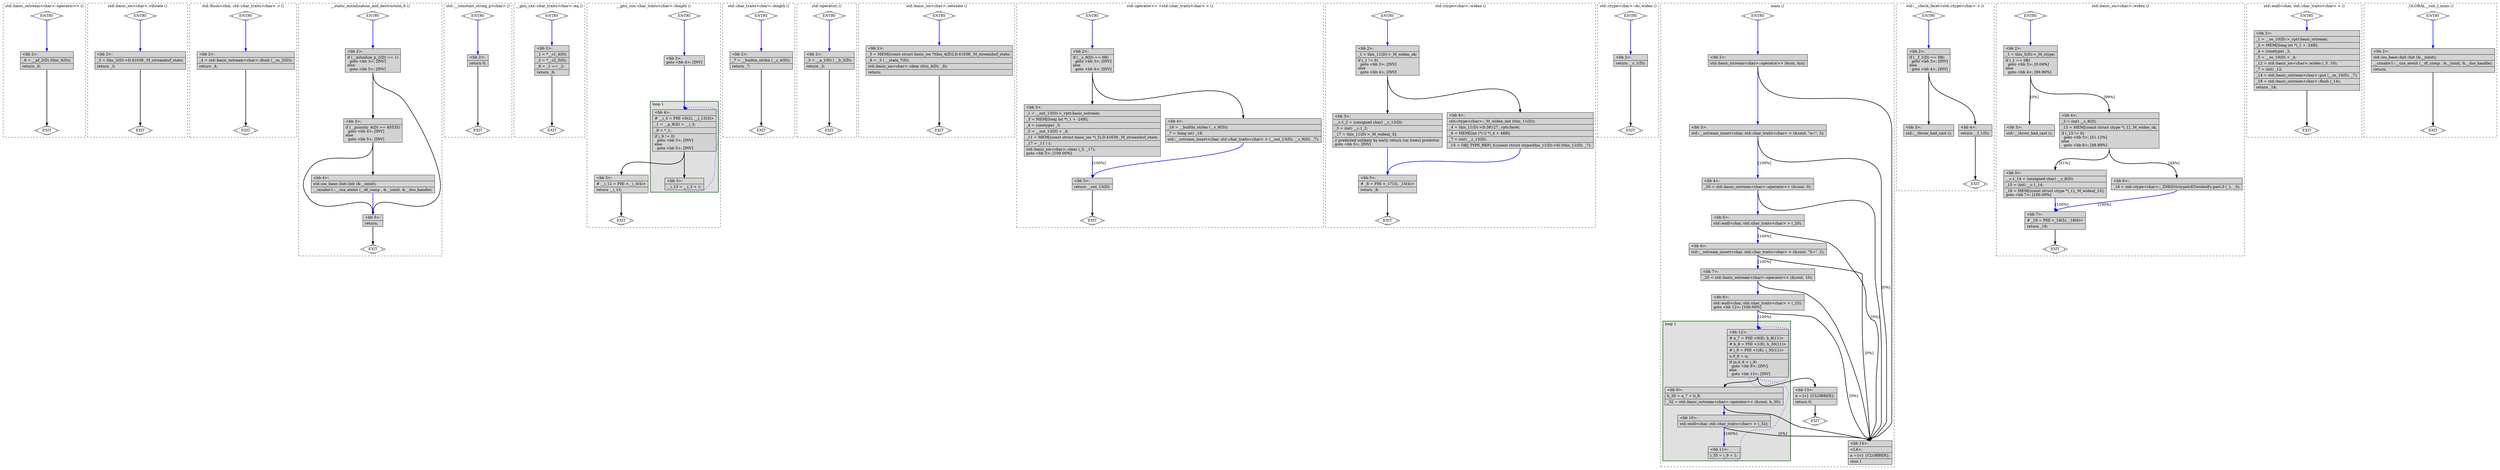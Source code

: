 digraph "a-fib.cpp.044t.tailr1" {
overlap=false;
subgraph "cluster_std::basic_ostream<char>::operator<<" {
	style="dashed";
	color="black";
	label="std::basic_ostream<char>::operator<< ()";
	fn_2061_basic_block_0 [shape=Mdiamond,style=filled,fillcolor=white,label="ENTRY"];

	fn_2061_basic_block_1 [shape=Mdiamond,style=filled,fillcolor=white,label="EXIT"];

	fn_2061_basic_block_2 [shape=record,style=filled,fillcolor=lightgrey,label="{\<bb\ 2\>:\l\
|_6\ =\ __pf_2(D)\ (this_4(D));\l\
|return\ _6;\l\
}"];

	fn_2061_basic_block_0:s -> fn_2061_basic_block_2:n [style="solid,bold",color=blue,weight=100,constraint=true];
	fn_2061_basic_block_2:s -> fn_2061_basic_block_1:n [style="solid,bold",color=black,weight=10,constraint=true];
	fn_2061_basic_block_0:s -> fn_2061_basic_block_1:n [style="invis",constraint=true];
}
subgraph "cluster_std::basic_ios<char>::rdstate" {
	style="dashed";
	color="black";
	label="std::basic_ios<char>::rdstate ()";
	fn_2184_basic_block_0 [shape=Mdiamond,style=filled,fillcolor=white,label="ENTRY"];

	fn_2184_basic_block_1 [shape=Mdiamond,style=filled,fillcolor=white,label="EXIT"];

	fn_2184_basic_block_2 [shape=record,style=filled,fillcolor=lightgrey,label="{\<bb\ 2\>:\l\
|_3\ =\ this_2(D)-\>D.41638._M_streambuf_state;\l\
|return\ _3;\l\
}"];

	fn_2184_basic_block_0:s -> fn_2184_basic_block_2:n [style="solid,bold",color=blue,weight=100,constraint=true];
	fn_2184_basic_block_2:s -> fn_2184_basic_block_1:n [style="solid,bold",color=black,weight=10,constraint=true];
	fn_2184_basic_block_0:s -> fn_2184_basic_block_1:n [style="invis",constraint=true];
}
subgraph "cluster_std::flush<char, std::char_traits<char> >" {
	style="dashed";
	color="black";
	label="std::flush<char, std::char_traits<char> > ()";
	fn_2141_basic_block_0 [shape=Mdiamond,style=filled,fillcolor=white,label="ENTRY"];

	fn_2141_basic_block_1 [shape=Mdiamond,style=filled,fillcolor=white,label="EXIT"];

	fn_2141_basic_block_2 [shape=record,style=filled,fillcolor=lightgrey,label="{\<bb\ 2\>:\l\
|_4\ =\ std::basic_ostream\<char\>::flush\ (__os_2(D));\l\
|return\ _4;\l\
}"];

	fn_2141_basic_block_0:s -> fn_2141_basic_block_2:n [style="solid,bold",color=blue,weight=100,constraint=true];
	fn_2141_basic_block_2:s -> fn_2141_basic_block_1:n [style="solid,bold",color=black,weight=10,constraint=true];
	fn_2141_basic_block_0:s -> fn_2141_basic_block_1:n [style="invis",constraint=true];
}
subgraph "cluster___static_initialization_and_destruction_0" {
	style="dashed";
	color="black";
	label="__static_initialization_and_destruction_0 ()";
	fn_2301_basic_block_0 [shape=Mdiamond,style=filled,fillcolor=white,label="ENTRY"];

	fn_2301_basic_block_1 [shape=Mdiamond,style=filled,fillcolor=white,label="EXIT"];

	fn_2301_basic_block_2 [shape=record,style=filled,fillcolor=lightgrey,label="{\<bb\ 2\>:\l\
|if\ (__initialize_p_2(D)\ ==\ 1)\l\
\ \ goto\ \<bb\ 3\>;\ [INV]\l\
else\l\
\ \ goto\ \<bb\ 5\>;\ [INV]\l\
}"];

	fn_2301_basic_block_3 [shape=record,style=filled,fillcolor=lightgrey,label="{\<bb\ 3\>:\l\
|if\ (__priority_4(D)\ ==\ 65535)\l\
\ \ goto\ \<bb\ 4\>;\ [INV]\l\
else\l\
\ \ goto\ \<bb\ 5\>;\ [INV]\l\
}"];

	fn_2301_basic_block_4 [shape=record,style=filled,fillcolor=lightgrey,label="{\<bb\ 4\>:\l\
|std::ios_base::Init::Init\ (&__ioinit);\l\
|__cxxabiv1::__cxa_atexit\ (__dt_comp\ ,\ &__ioinit,\ &__dso_handle);\l\
}"];

	fn_2301_basic_block_5 [shape=record,style=filled,fillcolor=lightgrey,label="{\<bb\ 5\>:\l\
|return;\l\
}"];

	fn_2301_basic_block_0:s -> fn_2301_basic_block_2:n [style="solid,bold",color=blue,weight=100,constraint=true];
	fn_2301_basic_block_2:s -> fn_2301_basic_block_3:n [style="solid,bold",color=black,weight=10,constraint=true];
	fn_2301_basic_block_2:s -> fn_2301_basic_block_5:n [style="solid,bold",color=black,weight=10,constraint=true];
	fn_2301_basic_block_3:s -> fn_2301_basic_block_4:n [style="solid,bold",color=black,weight=10,constraint=true];
	fn_2301_basic_block_3:s -> fn_2301_basic_block_5:n [style="solid,bold",color=black,weight=10,constraint=true];
	fn_2301_basic_block_4:s -> fn_2301_basic_block_5:n [style="solid,bold",color=blue,weight=100,constraint=true];
	fn_2301_basic_block_5:s -> fn_2301_basic_block_1:n [style="solid,bold",color=black,weight=10,constraint=true];
	fn_2301_basic_block_0:s -> fn_2301_basic_block_1:n [style="invis",constraint=true];
}
subgraph "cluster_std::__constant_string_p<char>" {
	style="dashed";
	color="black";
	label="std::__constant_string_p<char> ()";
	fn_477_basic_block_0 [shape=Mdiamond,style=filled,fillcolor=white,label="ENTRY"];

	fn_477_basic_block_1 [shape=Mdiamond,style=filled,fillcolor=white,label="EXIT"];

	fn_477_basic_block_2 [shape=record,style=filled,fillcolor=lightgrey,label="{\<bb\ 2\>:\l\
|return\ 0;\l\
}"];

	fn_477_basic_block_0:s -> fn_477_basic_block_2:n [style="solid,bold",color=blue,weight=100,constraint=true];
	fn_477_basic_block_2:s -> fn_477_basic_block_1:n [style="solid,bold",color=black,weight=10,constraint=true];
	fn_477_basic_block_0:s -> fn_477_basic_block_1:n [style="invis",constraint=true];
}
subgraph "cluster___gnu_cxx::char_traits<char>::eq" {
	style="dashed";
	color="black";
	label="__gnu_cxx::char_traits<char>::eq ()";
	fn_479_basic_block_0 [shape=Mdiamond,style=filled,fillcolor=white,label="ENTRY"];

	fn_479_basic_block_1 [shape=Mdiamond,style=filled,fillcolor=white,label="EXIT"];

	fn_479_basic_block_2 [shape=record,style=filled,fillcolor=lightgrey,label="{\<bb\ 2\>:\l\
|_1\ =\ *__c1_4(D);\l\
|_2\ =\ *__c2_5(D);\l\
|_6\ =\ _1\ ==\ _2;\l\
|return\ _6;\l\
}"];

	fn_479_basic_block_0:s -> fn_479_basic_block_2:n [style="solid,bold",color=blue,weight=100,constraint=true];
	fn_479_basic_block_2:s -> fn_479_basic_block_1:n [style="solid,bold",color=black,weight=10,constraint=true];
	fn_479_basic_block_0:s -> fn_479_basic_block_1:n [style="invis",constraint=true];
}
subgraph "cluster___gnu_cxx::char_traits<char>::length" {
	style="dashed";
	color="black";
	label="__gnu_cxx::char_traits<char>::length ()";
	subgraph cluster_478_1 {
	style="filled";
	color="darkgreen";
	fillcolor="grey88";
	label="loop 1";
	labeljust=l;
	penwidth=2;
	fn_478_basic_block_4 [shape=record,style=filled,fillcolor=lightgrey,label="{\<bb\ 4\>:\l\
|#\ __i_3\ =\ PHI\ \<0(2),\ __i_13(3)\>\l\
|_1\ =\ __p_8(D)\ +\ __i_3;\l\
|_9\ =\ *_1;\l\
|if\ (_9\ !=\ 0)\l\
\ \ goto\ \<bb\ 3\>;\ [INV]\l\
else\l\
\ \ goto\ \<bb\ 5\>;\ [INV]\l\
}"];

	fn_478_basic_block_3 [shape=record,style=filled,fillcolor=lightgrey,label="{\<bb\ 3\>:\l\
|__i_13\ =\ __i_3\ +\ 1;\l\
}"];

	}
	fn_478_basic_block_0 [shape=Mdiamond,style=filled,fillcolor=white,label="ENTRY"];

	fn_478_basic_block_1 [shape=Mdiamond,style=filled,fillcolor=white,label="EXIT"];

	fn_478_basic_block_2 [shape=record,style=filled,fillcolor=lightgrey,label="{\<bb\ 2\>:\l\
goto\ \<bb\ 4\>;\ [INV]\l\
}"];

	fn_478_basic_block_5 [shape=record,style=filled,fillcolor=lightgrey,label="{\<bb\ 5\>:\l\
|#\ __i_12\ =\ PHI\ \<__i_3(4)\>\l\
|return\ __i_12;\l\
}"];

	fn_478_basic_block_0:s -> fn_478_basic_block_2:n [style="solid,bold",color=blue,weight=100,constraint=true];
	fn_478_basic_block_2:s -> fn_478_basic_block_4:n [style="solid,bold",color=blue,weight=100,constraint=true];
	fn_478_basic_block_3:s -> fn_478_basic_block_4:n [style="dotted,bold",color=blue,weight=10,constraint=false];
	fn_478_basic_block_4:s -> fn_478_basic_block_3:n [style="solid,bold",color=black,weight=10,constraint=true];
	fn_478_basic_block_4:s -> fn_478_basic_block_5:n [style="solid,bold",color=black,weight=10,constraint=true];
	fn_478_basic_block_5:s -> fn_478_basic_block_1:n [style="solid,bold",color=black,weight=10,constraint=true];
	fn_478_basic_block_0:s -> fn_478_basic_block_1:n [style="invis",constraint=true];
}
subgraph "cluster_std::char_traits<char>::length" {
	style="dashed";
	color="black";
	label="std::char_traits<char>::length ()";
	fn_476_basic_block_0 [shape=Mdiamond,style=filled,fillcolor=white,label="ENTRY"];

	fn_476_basic_block_1 [shape=Mdiamond,style=filled,fillcolor=white,label="EXIT"];

	fn_476_basic_block_2 [shape=record,style=filled,fillcolor=lightgrey,label="{\<bb\ 2\>:\l\
|_7\ =\ __builtin_strlen\ (__s_4(D));\l\
|return\ _7;\l\
}"];

	fn_476_basic_block_0:s -> fn_476_basic_block_2:n [style="solid,bold",color=blue,weight=100,constraint=true];
	fn_476_basic_block_2:s -> fn_476_basic_block_1:n [style="solid,bold",color=black,weight=10,constraint=true];
	fn_476_basic_block_0:s -> fn_476_basic_block_1:n [style="invis",constraint=true];
}
subgraph "cluster_std::operator|" {
	style="dashed";
	color="black";
	label="std::operator| ()";
	fn_1414_basic_block_0 [shape=Mdiamond,style=filled,fillcolor=white,label="ENTRY"];

	fn_1414_basic_block_1 [shape=Mdiamond,style=filled,fillcolor=white,label="EXIT"];

	fn_1414_basic_block_2 [shape=record,style=filled,fillcolor=lightgrey,label="{\<bb\ 2\>:\l\
|_3\ =\ __a_1(D)\ \|\ __b_2(D);\l\
|return\ _3;\l\
}"];

	fn_1414_basic_block_0:s -> fn_1414_basic_block_2:n [style="solid,bold",color=blue,weight=100,constraint=true];
	fn_1414_basic_block_2:s -> fn_1414_basic_block_1:n [style="solid,bold",color=black,weight=10,constraint=true];
	fn_1414_basic_block_0:s -> fn_1414_basic_block_1:n [style="invis",constraint=true];
}
subgraph "cluster_std::basic_ios<char>::setstate" {
	style="dashed";
	color="black";
	label="std::basic_ios<char>::setstate ()";
	fn_2139_basic_block_0 [shape=Mdiamond,style=filled,fillcolor=white,label="ENTRY"];

	fn_2139_basic_block_1 [shape=Mdiamond,style=filled,fillcolor=white,label="EXIT"];

	fn_2139_basic_block_2 [shape=record,style=filled,fillcolor=lightgrey,label="{\<bb\ 2\>:\l\
|_5\ =\ MEM[(const\ struct\ basic_ios\ *)this_4(D)].D.41638._M_streambuf_state;\l\
|_8\ =\ _5\ \|\ __state_7(D);\l\
|std::basic_ios\<char\>::clear\ (this_4(D),\ _8);\l\
|return;\l\
}"];

	fn_2139_basic_block_0:s -> fn_2139_basic_block_2:n [style="solid,bold",color=blue,weight=100,constraint=true];
	fn_2139_basic_block_2:s -> fn_2139_basic_block_1:n [style="solid,bold",color=black,weight=10,constraint=true];
	fn_2139_basic_block_0:s -> fn_2139_basic_block_1:n [style="invis",constraint=true];
}
subgraph "cluster_std::operator<< <std::char_traits<char> >" {
	style="dashed";
	color="black";
	label="std::operator<< <std::char_traits<char> > ()";
	fn_2059_basic_block_0 [shape=Mdiamond,style=filled,fillcolor=white,label="ENTRY"];

	fn_2059_basic_block_1 [shape=Mdiamond,style=filled,fillcolor=white,label="EXIT"];

	fn_2059_basic_block_2 [shape=record,style=filled,fillcolor=lightgrey,label="{\<bb\ 2\>:\l\
|if\ (__s_9(D)\ ==\ 0B)\l\
\ \ goto\ \<bb\ 3\>;\ [INV]\l\
else\l\
\ \ goto\ \<bb\ 4\>;\ [INV]\l\
}"];

	fn_2059_basic_block_3 [shape=record,style=filled,fillcolor=lightgrey,label="{\<bb\ 3\>:\l\
|_1\ =\ __out_13(D)-\>_vptr.basic_ostream;\l\
|_3\ =\ MEM[(long\ int\ *)_1\ +\ -24B];\l\
|_4\ =\ (sizetype)\ _3;\l\
|_5\ =\ __out_13(D)\ +\ _4;\l\
|_11\ =\ MEM[(const\ struct\ basic_ios\ *)_5].D.41638._M_streambuf_state;\l\
|_17\ =\ _11\ \|\ 1;\l\
|std::basic_ios\<char\>::clear\ (_5,\ _17);\l\
goto\ \<bb\ 5\>;\ [100.00%]\l\
}"];

	fn_2059_basic_block_4 [shape=record,style=filled,fillcolor=lightgrey,label="{\<bb\ 4\>:\l\
|_18\ =\ __builtin_strlen\ (__s_9(D));\l\
|_7\ =\ (long\ int)\ _18;\l\
|std::__ostream_insert\<char,\ std::char_traits\<char\>\ \>\ (__out_13(D),\ __s_9(D),\ _7);\l\
}"];

	fn_2059_basic_block_5 [shape=record,style=filled,fillcolor=lightgrey,label="{\<bb\ 5\>:\l\
|return\ __out_13(D);\l\
}"];

	fn_2059_basic_block_0:s -> fn_2059_basic_block_2:n [style="solid,bold",color=blue,weight=100,constraint=true];
	fn_2059_basic_block_2:s -> fn_2059_basic_block_3:n [style="solid,bold",color=black,weight=10,constraint=true];
	fn_2059_basic_block_2:s -> fn_2059_basic_block_4:n [style="solid,bold",color=black,weight=10,constraint=true];
	fn_2059_basic_block_3:s -> fn_2059_basic_block_5:n [style="solid,bold",color=blue,weight=100,constraint=true,label="[100%]"];
	fn_2059_basic_block_4:s -> fn_2059_basic_block_5:n [style="solid,bold",color=blue,weight=100,constraint=true];
	fn_2059_basic_block_5:s -> fn_2059_basic_block_1:n [style="solid,bold",color=black,weight=10,constraint=true];
	fn_2059_basic_block_0:s -> fn_2059_basic_block_1:n [style="invis",constraint=true];
}
subgraph "cluster_std::ctype<char>::widen" {
	style="dashed";
	color="black";
	label="std::ctype<char>::widen ()";
	fn_1560_basic_block_0 [shape=Mdiamond,style=filled,fillcolor=white,label="ENTRY"];

	fn_1560_basic_block_1 [shape=Mdiamond,style=filled,fillcolor=white,label="EXIT"];

	fn_1560_basic_block_2 [shape=record,style=filled,fillcolor=lightgrey,label="{\<bb\ 2\>:\l\
|_1\ =\ this_11(D)-\>_M_widen_ok;\l\
|if\ (_1\ !=\ 0)\l\
\ \ goto\ \<bb\ 3\>;\ [INV]\l\
else\l\
\ \ goto\ \<bb\ 4\>;\ [INV]\l\
}"];

	fn_1560_basic_block_3 [shape=record,style=filled,fillcolor=lightgrey,label="{\<bb\ 3\>:\l\
|__c.1_2\ =\ (unsigned\ char)\ __c_13(D);\l\
|_3\ =\ (int)\ __c.1_2;\l\
|_17\ =\ this_11(D)-\>_M_widen[_3];\l\
|//\ predicted\ unlikely\ by\ early\ return\ (on\ trees)\ predictor.\l\
goto\ \<bb\ 5\>;\ [INV]\l\
}"];

	fn_1560_basic_block_4 [shape=record,style=filled,fillcolor=lightgrey,label="{\<bb\ 4\>:\l\
|std::ctype\<char\>::_M_widen_init\ (this_11(D));\l\
|_4\ =\ this_11(D)-\>D.38127._vptr.facet;\l\
|_6\ =\ MEM[(int\ (*)\ ()\ *)_4\ +\ 48B];\l\
|_7\ =\ (int)\ __c_13(D);\l\
|_15\ =\ OBJ_TYPE_REF(_6;(const\ struct\ ctype)this_11(D)-\>6)\ (this_11(D),\ _7);\l\
}"];

	fn_1560_basic_block_5 [shape=record,style=filled,fillcolor=lightgrey,label="{\<bb\ 5\>:\l\
|#\ _8\ =\ PHI\ \<_17(3),\ _15(4)\>\l\
|return\ _8;\l\
}"];

	fn_1560_basic_block_0:s -> fn_1560_basic_block_2:n [style="solid,bold",color=blue,weight=100,constraint=true];
	fn_1560_basic_block_2:s -> fn_1560_basic_block_3:n [style="solid,bold",color=black,weight=10,constraint=true];
	fn_1560_basic_block_2:s -> fn_1560_basic_block_4:n [style="solid,bold",color=black,weight=10,constraint=true];
	fn_1560_basic_block_3:s -> fn_1560_basic_block_5:n [style="solid,bold",color=blue,weight=100,constraint=true];
	fn_1560_basic_block_4:s -> fn_1560_basic_block_5:n [style="solid,bold",color=blue,weight=100,constraint=true];
	fn_1560_basic_block_5:s -> fn_1560_basic_block_1:n [style="solid,bold",color=black,weight=10,constraint=true];
	fn_1560_basic_block_0:s -> fn_1560_basic_block_1:n [style="invis",constraint=true];
}
subgraph "cluster_std::ctype<char>::do_widen" {
	style="dashed";
	color="black";
	label="std::ctype<char>::do_widen ()";
	fn_1565_basic_block_0 [shape=Mdiamond,style=filled,fillcolor=white,label="ENTRY"];

	fn_1565_basic_block_1 [shape=Mdiamond,style=filled,fillcolor=white,label="EXIT"];

	fn_1565_basic_block_2 [shape=record,style=filled,fillcolor=lightgrey,label="{\<bb\ 2\>:\l\
|return\ __c_1(D);\l\
}"];

	fn_1565_basic_block_0:s -> fn_1565_basic_block_2:n [style="solid,bold",color=blue,weight=100,constraint=true];
	fn_1565_basic_block_2:s -> fn_1565_basic_block_1:n [style="solid,bold",color=black,weight=10,constraint=true];
	fn_1565_basic_block_0:s -> fn_1565_basic_block_1:n [style="invis",constraint=true];
}
subgraph "cluster_main" {
	style="dashed";
	color="black";
	label="main ()";
	subgraph cluster_1812_1 {
	style="filled";
	color="darkgreen";
	fillcolor="grey88";
	label="loop 1";
	labeljust=l;
	penwidth=2;
	fn_1812_basic_block_12 [shape=record,style=filled,fillcolor=lightgrey,label="{\<bb\ 12\>:\l\
|#\ a_7\ =\ PHI\ \<0(8),\ b_8(11)\>\l\
|#\ b_8\ =\ PHI\ \<1(8),\ b_30(11)\>\l\
|#\ i_9\ =\ PHI\ \<1(8),\ i_35(11)\>\l\
|n.0_6\ =\ n;\l\
|if\ (n.0_6\ \>\ i_9)\l\
\ \ goto\ \<bb\ 9\>;\ [INV]\l\
else\l\
\ \ goto\ \<bb\ 13\>;\ [INV]\l\
}"];

	fn_1812_basic_block_9 [shape=record,style=filled,fillcolor=lightgrey,label="{\<bb\ 9\>:\l\
|b_30\ =\ a_7\ +\ b_8;\l\
|_32\ =\ std::basic_ostream\<char\>::operator\<\<\ (&cout,\ b_30);\l\
}"];

	fn_1812_basic_block_10 [shape=record,style=filled,fillcolor=lightgrey,label="{\<bb\ 10\>:\l\
|std::endl\<char,\ std::char_traits\<char\>\ \>\ (_32);\l\
}"];

	fn_1812_basic_block_11 [shape=record,style=filled,fillcolor=lightgrey,label="{\<bb\ 11\>:\l\
|i_35\ =\ i_9\ +\ 1;\l\
}"];

	}
	fn_1812_basic_block_0 [shape=Mdiamond,style=filled,fillcolor=white,label="ENTRY"];

	fn_1812_basic_block_1 [shape=Mdiamond,style=filled,fillcolor=white,label="EXIT"];

	fn_1812_basic_block_2 [shape=record,style=filled,fillcolor=lightgrey,label="{\<bb\ 2\>:\l\
|std::basic_istream\<char\>::operator\>\>\ (&cin,\ &n);\l\
}"];

	fn_1812_basic_block_3 [shape=record,style=filled,fillcolor=lightgrey,label="{\<bb\ 3\>:\l\
|std::__ostream_insert\<char,\ std::char_traits\<char\>\ \>\ (&cout,\ \"a=\",\ 2);\l\
}"];

	fn_1812_basic_block_4 [shape=record,style=filled,fillcolor=lightgrey,label="{\<bb\ 4\>:\l\
|_20\ =\ std::basic_ostream\<char\>::operator\<\<\ (&cout,\ 0);\l\
}"];

	fn_1812_basic_block_5 [shape=record,style=filled,fillcolor=lightgrey,label="{\<bb\ 5\>:\l\
|std::endl\<char,\ std::char_traits\<char\>\ \>\ (_20);\l\
}"];

	fn_1812_basic_block_6 [shape=record,style=filled,fillcolor=lightgrey,label="{\<bb\ 6\>:\l\
|std::__ostream_insert\<char,\ std::char_traits\<char\>\ \>\ (&cout,\ \"X=\",\ 2);\l\
}"];

	fn_1812_basic_block_7 [shape=record,style=filled,fillcolor=lightgrey,label="{\<bb\ 7\>:\l\
|_25\ =\ std::basic_ostream\<char\>::operator\<\<\ (&cout,\ 10);\l\
}"];

	fn_1812_basic_block_8 [shape=record,style=filled,fillcolor=lightgrey,label="{\<bb\ 8\>:\l\
|std::endl\<char,\ std::char_traits\<char\>\ \>\ (_25);\l\
goto\ \<bb\ 12\>;\ [100.00%]\l\
}"];

	fn_1812_basic_block_13 [shape=record,style=filled,fillcolor=lightgrey,label="{\<bb\ 13\>:\l\
|n\ =\{v\}\ \{CLOBBER\};\l\
|return\ 0;\l\
}"];

	fn_1812_basic_block_14 [shape=record,style=filled,fillcolor=lightgrey,label="{\<bb\ 14\>:\l\
|\<L4\>:\l\
|n\ =\{v\}\ \{CLOBBER\};\l\
|resx\ 1\l\
}"];

	fn_1812_basic_block_0:s -> fn_1812_basic_block_2:n [style="solid,bold",color=blue,weight=100,constraint=true];
	fn_1812_basic_block_2:s -> fn_1812_basic_block_14:n [style="solid,bold",color=black,weight=10,constraint=true];
	fn_1812_basic_block_2:s -> fn_1812_basic_block_3:n [style="solid,bold",color=blue,weight=100,constraint=true];
	fn_1812_basic_block_3:s -> fn_1812_basic_block_4:n [style="solid,bold",color=blue,weight=100,constraint=true,label="[100%]"];
	fn_1812_basic_block_3:s -> fn_1812_basic_block_14:n [style="solid,bold",color=black,weight=10,constraint=true,label="[0%]"];
	fn_1812_basic_block_4:s -> fn_1812_basic_block_14:n [style="solid,bold",color=black,weight=10,constraint=true];
	fn_1812_basic_block_4:s -> fn_1812_basic_block_5:n [style="solid,bold",color=blue,weight=100,constraint=true];
	fn_1812_basic_block_5:s -> fn_1812_basic_block_6:n [style="solid,bold",color=blue,weight=100,constraint=true,label="[100%]"];
	fn_1812_basic_block_5:s -> fn_1812_basic_block_14:n [style="solid,bold",color=black,weight=10,constraint=true,label="[0%]"];
	fn_1812_basic_block_6:s -> fn_1812_basic_block_7:n [style="solid,bold",color=blue,weight=100,constraint=true,label="[100%]"];
	fn_1812_basic_block_6:s -> fn_1812_basic_block_14:n [style="solid,bold",color=black,weight=10,constraint=true,label="[0%]"];
	fn_1812_basic_block_7:s -> fn_1812_basic_block_14:n [style="solid,bold",color=black,weight=10,constraint=true];
	fn_1812_basic_block_7:s -> fn_1812_basic_block_8:n [style="solid,bold",color=blue,weight=100,constraint=true];
	fn_1812_basic_block_8:s -> fn_1812_basic_block_12:n [style="solid,bold",color=blue,weight=100,constraint=true,label="[100%]"];
	fn_1812_basic_block_8:s -> fn_1812_basic_block_14:n [style="solid,bold",color=black,weight=10,constraint=true,label="[0%]"];
	fn_1812_basic_block_9:s -> fn_1812_basic_block_14:n [style="solid,bold",color=black,weight=10,constraint=true];
	fn_1812_basic_block_9:s -> fn_1812_basic_block_10:n [style="solid,bold",color=blue,weight=100,constraint=true];
	fn_1812_basic_block_10:s -> fn_1812_basic_block_11:n [style="solid,bold",color=blue,weight=100,constraint=true,label="[100%]"];
	fn_1812_basic_block_10:s -> fn_1812_basic_block_14:n [style="solid,bold",color=black,weight=10,constraint=true,label="[0%]"];
	fn_1812_basic_block_11:s -> fn_1812_basic_block_12:n [style="dotted,bold",color=blue,weight=10,constraint=false];
	fn_1812_basic_block_12:s -> fn_1812_basic_block_9:n [style="solid,bold",color=black,weight=10,constraint=true];
	fn_1812_basic_block_12:s -> fn_1812_basic_block_13:n [style="solid,bold",color=black,weight=10,constraint=true];
	fn_1812_basic_block_13:s -> fn_1812_basic_block_1:n [style="solid,bold",color=black,weight=10,constraint=true];
	fn_1812_basic_block_0:s -> fn_1812_basic_block_1:n [style="invis",constraint=true];
}
subgraph "cluster_std::__check_facet<std::ctype<char> >" {
	style="dashed";
	color="black";
	label="std::__check_facet<std::ctype<char> > ()";
	fn_2185_basic_block_0 [shape=Mdiamond,style=filled,fillcolor=white,label="ENTRY"];

	fn_2185_basic_block_1 [shape=Mdiamond,style=filled,fillcolor=white,label="EXIT"];

	fn_2185_basic_block_2 [shape=record,style=filled,fillcolor=lightgrey,label="{\<bb\ 2\>:\l\
|if\ (__f_1(D)\ ==\ 0B)\l\
\ \ goto\ \<bb\ 3\>;\ [INV]\l\
else\l\
\ \ goto\ \<bb\ 4\>;\ [INV]\l\
}"];

	fn_2185_basic_block_3 [shape=record,style=filled,fillcolor=lightgrey,label="{\<bb\ 3\>:\l\
|std::__throw_bad_cast\ ();\l\
}"];

	fn_2185_basic_block_4 [shape=record,style=filled,fillcolor=lightgrey,label="{\<bb\ 4\>:\l\
|return\ __f_1(D);\l\
}"];

	fn_2185_basic_block_0:s -> fn_2185_basic_block_2:n [style="solid,bold",color=blue,weight=100,constraint=true];
	fn_2185_basic_block_2:s -> fn_2185_basic_block_3:n [style="solid,bold",color=black,weight=10,constraint=true];
	fn_2185_basic_block_2:s -> fn_2185_basic_block_4:n [style="solid,bold",color=black,weight=10,constraint=true];
	fn_2185_basic_block_4:s -> fn_2185_basic_block_1:n [style="solid,bold",color=black,weight=10,constraint=true];
	fn_2185_basic_block_0:s -> fn_2185_basic_block_1:n [style="invis",constraint=true];
}
subgraph "cluster_std::basic_ios<char>::widen" {
	style="dashed";
	color="black";
	label="std::basic_ios<char>::widen ()";
	fn_2140_basic_block_0 [shape=Mdiamond,style=filled,fillcolor=white,label="ENTRY"];

	fn_2140_basic_block_1 [shape=Mdiamond,style=filled,fillcolor=white,label="EXIT"];

	fn_2140_basic_block_2 [shape=record,style=filled,fillcolor=lightgrey,label="{\<bb\ 2\>:\l\
|_1\ =\ this_5(D)-\>_M_ctype;\l\
|if\ (_1\ ==\ 0B)\l\
\ \ goto\ \<bb\ 3\>;\ [0.04%]\l\
else\l\
\ \ goto\ \<bb\ 4\>;\ [99.96%]\l\
}"];

	fn_2140_basic_block_3 [shape=record,style=filled,fillcolor=lightgrey,label="{\<bb\ 3\>:\l\
|std::__throw_bad_cast\ ();\l\
}"];

	fn_2140_basic_block_4 [shape=record,style=filled,fillcolor=lightgrey,label="{\<bb\ 4\>:\l\
|_3\ =\ (int)\ __c_8(D);\l\
|_13\ =\ MEM[(const\ struct\ ctype\ *)_1]._M_widen_ok;\l\
|if\ (_13\ !=\ 0)\l\
\ \ goto\ \<bb\ 5\>;\ [51.12%]\l\
else\l\
\ \ goto\ \<bb\ 6\>;\ [48.88%]\l\
}"];

	fn_2140_basic_block_5 [shape=record,style=filled,fillcolor=lightgrey,label="{\<bb\ 5\>:\l\
|__c.1_14\ =\ (unsigned\ char)\ __c_8(D);\l\
|_15\ =\ (int)\ __c.1_14;\l\
|_16\ =\ MEM[(const\ struct\ ctype\ *)_1]._M_widen[_15];\l\
goto\ \<bb\ 7\>;\ [100.00%]\l\
}"];

	fn_2140_basic_block_6 [shape=record,style=filled,fillcolor=lightgrey,label="{\<bb\ 6\>:\l\
|_18\ =\ std::ctype\<char\>::_ZNKSt5ctypeIcE5widenEc.part.0\ (_1,\ _3);\l\
}"];

	fn_2140_basic_block_7 [shape=record,style=filled,fillcolor=lightgrey,label="{\<bb\ 7\>:\l\
|#\ _19\ =\ PHI\ \<_16(5),\ _18(6)\>\l\
|return\ _19;\l\
}"];

	fn_2140_basic_block_0:s -> fn_2140_basic_block_2:n [style="solid,bold",color=blue,weight=100,constraint=true];
	fn_2140_basic_block_2:s -> fn_2140_basic_block_3:n [style="solid,bold",color=black,weight=10,constraint=true,label="[0%]"];
	fn_2140_basic_block_2:s -> fn_2140_basic_block_4:n [style="solid,bold",color=black,weight=10,constraint=true,label="[99%]"];
	fn_2140_basic_block_4:s -> fn_2140_basic_block_5:n [style="solid,bold",color=black,weight=10,constraint=true,label="[51%]"];
	fn_2140_basic_block_4:s -> fn_2140_basic_block_6:n [style="solid,bold",color=black,weight=10,constraint=true,label="[48%]"];
	fn_2140_basic_block_5:s -> fn_2140_basic_block_7:n [style="solid,bold",color=blue,weight=100,constraint=true,label="[100%]"];
	fn_2140_basic_block_6:s -> fn_2140_basic_block_7:n [style="solid,bold",color=blue,weight=100,constraint=true,label="[100%]"];
	fn_2140_basic_block_7:s -> fn_2140_basic_block_1:n [style="solid,bold",color=black,weight=10,constraint=true];
	fn_2140_basic_block_0:s -> fn_2140_basic_block_1:n [style="invis",constraint=true];
}
subgraph "cluster_std::endl<char, std::char_traits<char> >" {
	style="dashed";
	color="black";
	label="std::endl<char, std::char_traits<char> > ()";
	fn_2060_basic_block_0 [shape=Mdiamond,style=filled,fillcolor=white,label="ENTRY"];

	fn_2060_basic_block_1 [shape=Mdiamond,style=filled,fillcolor=white,label="EXIT"];

	fn_2060_basic_block_2 [shape=record,style=filled,fillcolor=lightgrey,label="{\<bb\ 2\>:\l\
|_1\ =\ __os_10(D)-\>_vptr.basic_ostream;\l\
|_3\ =\ MEM[(long\ int\ *)_1\ +\ -24B];\l\
|_4\ =\ (sizetype)\ _3;\l\
|_5\ =\ __os_10(D)\ +\ _4;\l\
|_12\ =\ std::basic_ios\<char\>::widen\ (_5,\ 10);\l\
|_7\ =\ (int)\ _12;\l\
|_14\ =\ std::basic_ostream\<char\>::put\ (__os_10(D),\ _7);\l\
|_18\ =\ std::basic_ostream\<char\>::flush\ (_14);\l\
|return\ _18;\l\
}"];

	fn_2060_basic_block_0:s -> fn_2060_basic_block_2:n [style="solid,bold",color=blue,weight=100,constraint=true];
	fn_2060_basic_block_2:s -> fn_2060_basic_block_1:n [style="solid,bold",color=black,weight=10,constraint=true];
	fn_2060_basic_block_0:s -> fn_2060_basic_block_1:n [style="invis",constraint=true];
}
subgraph "cluster__GLOBAL__sub_I_main" {
	style="dashed";
	color="black";
	label="_GLOBAL__sub_I_main ()";
	fn_2302_basic_block_0 [shape=Mdiamond,style=filled,fillcolor=white,label="ENTRY"];

	fn_2302_basic_block_1 [shape=Mdiamond,style=filled,fillcolor=white,label="EXIT"];

	fn_2302_basic_block_2 [shape=record,style=filled,fillcolor=lightgrey,label="{\<bb\ 2\>:\l\
|std::ios_base::Init::Init\ (&__ioinit);\l\
|__cxxabiv1::__cxa_atexit\ (__dt_comp\ ,\ &__ioinit,\ &__dso_handle);\l\
|return;\l\
}"];

	fn_2302_basic_block_0:s -> fn_2302_basic_block_2:n [style="solid,bold",color=blue,weight=100,constraint=true];
	fn_2302_basic_block_2:s -> fn_2302_basic_block_1:n [style="solid,bold",color=black,weight=10,constraint=true];
	fn_2302_basic_block_0:s -> fn_2302_basic_block_1:n [style="invis",constraint=true];
}
}
